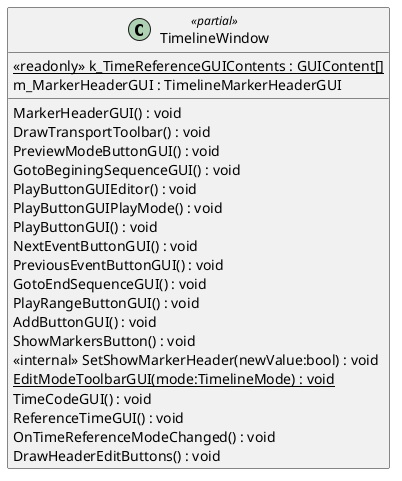 @startuml
class TimelineWindow <<partial>> {
    {static} <<readonly>> k_TimeReferenceGUIContents : GUIContent[]
    m_MarkerHeaderGUI : TimelineMarkerHeaderGUI
    MarkerHeaderGUI() : void
    DrawTransportToolbar() : void
    PreviewModeButtonGUI() : void
    GotoBeginingSequenceGUI() : void
    PlayButtonGUIEditor() : void
    PlayButtonGUIPlayMode() : void
    PlayButtonGUI() : void
    NextEventButtonGUI() : void
    PreviousEventButtonGUI() : void
    GotoEndSequenceGUI() : void
    PlayRangeButtonGUI() : void
    AddButtonGUI() : void
    ShowMarkersButton() : void
    <<internal>> SetShowMarkerHeader(newValue:bool) : void
    {static} EditModeToolbarGUI(mode:TimelineMode) : void
    TimeCodeGUI() : void
    ReferenceTimeGUI() : void
    OnTimeReferenceModeChanged() : void
    DrawHeaderEditButtons() : void
}
@enduml
